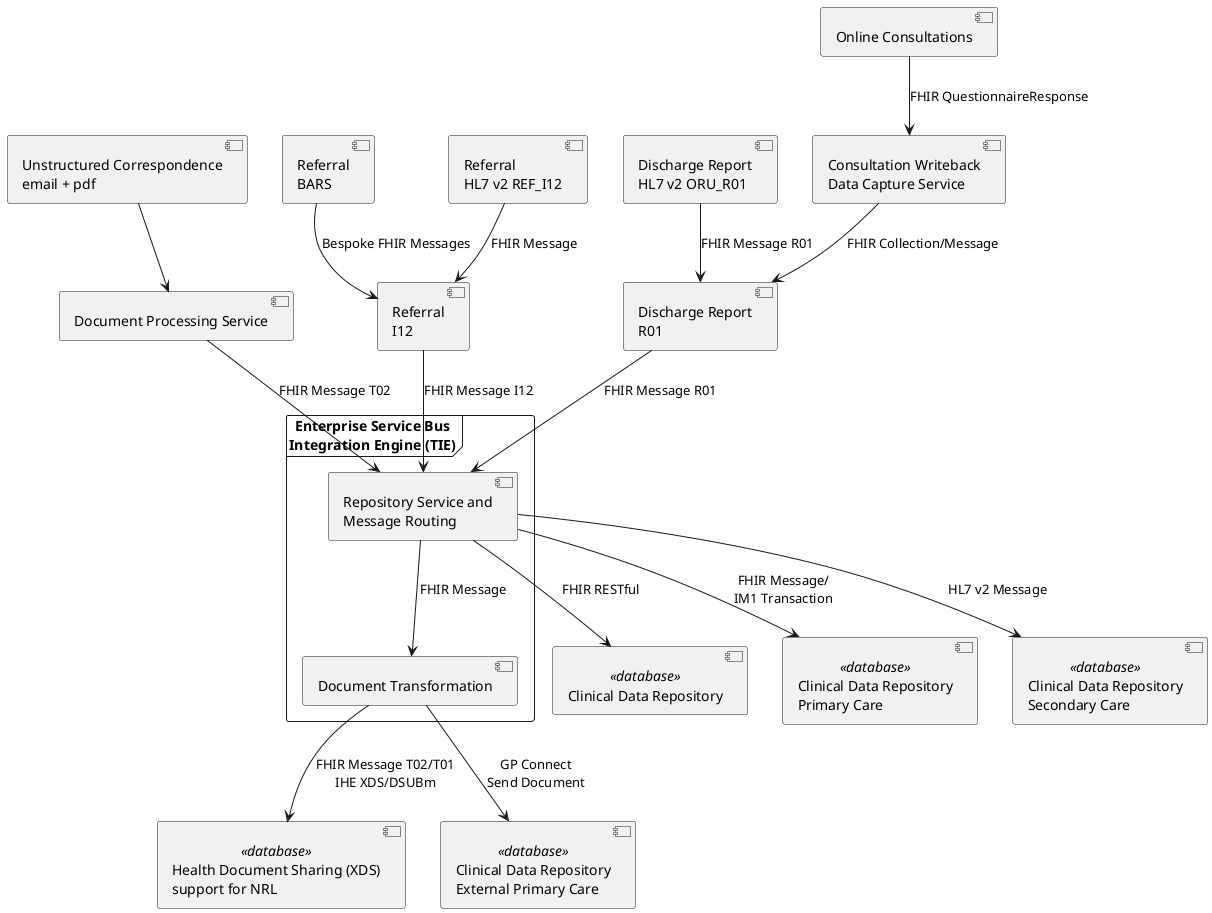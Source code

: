 
  @startuml

    skinparam svgDimensionStyle false

    component "Unstructured Correspondence\nemail + pdf" as email
    component "Document Processing Service" as ai
    component "Referral\nBARS" as BARS
    component "Referral\nHL7 v2 REF_I12" as refi12
    component "Referral\nI12" as REF

    component "Discharge Report\nHL7 v2 ORU_R01" as report
    component "Online Consultations" as cons
    component "Consultation Writeback\nData Capture Service" as sdc

    component "Discharge Report\nR01" as oru

    frame "Enterprise Service Bus\nIntegration Engine (TIE)" as esb {
      component "Repository Service and\nMessage Routing" as service
      component "Document Transformation" as doc
    }

    component "Health Document Sharing (XDS)\nsupport for NRL" as xds <<database>>
    component "Clinical Data Repository" as cdr <<database>>
    component "Clinical Data Repository\nPrimary Care" as emis <<database>>
    component "Clinical Data Repository\nExternal Primary Care" as ext <<database>>
    component "Clinical Data Repository\nSecondary Care" as trust <<database>>

    email --> ai
    ai --> service: FHIR Message T02
    cons --> sdc: FHIR QuestionnaireResponse
    refi12 --> REF : FHIR Message
    BARS --> REF: Bespoke FHIR Messages

    REF --> service: FHIR Message I12

    report --> oru: FHIR Message R01
    sdc --> oru: FHIR Collection/Message
    oru --> service: FHIR Message R01

    service --> cdr : FHIR RESTful
    service --> emis : FHIR Message/\nIM1 Transaction
    service --> trust: HL7 v2 Message
    service --> doc: FHIR Message
    doc --> ext: GP Connect\nSend Document
    doc --> xds: FHIR Message T02/T01\nIHE XDS/DSUBm

  @enduml
